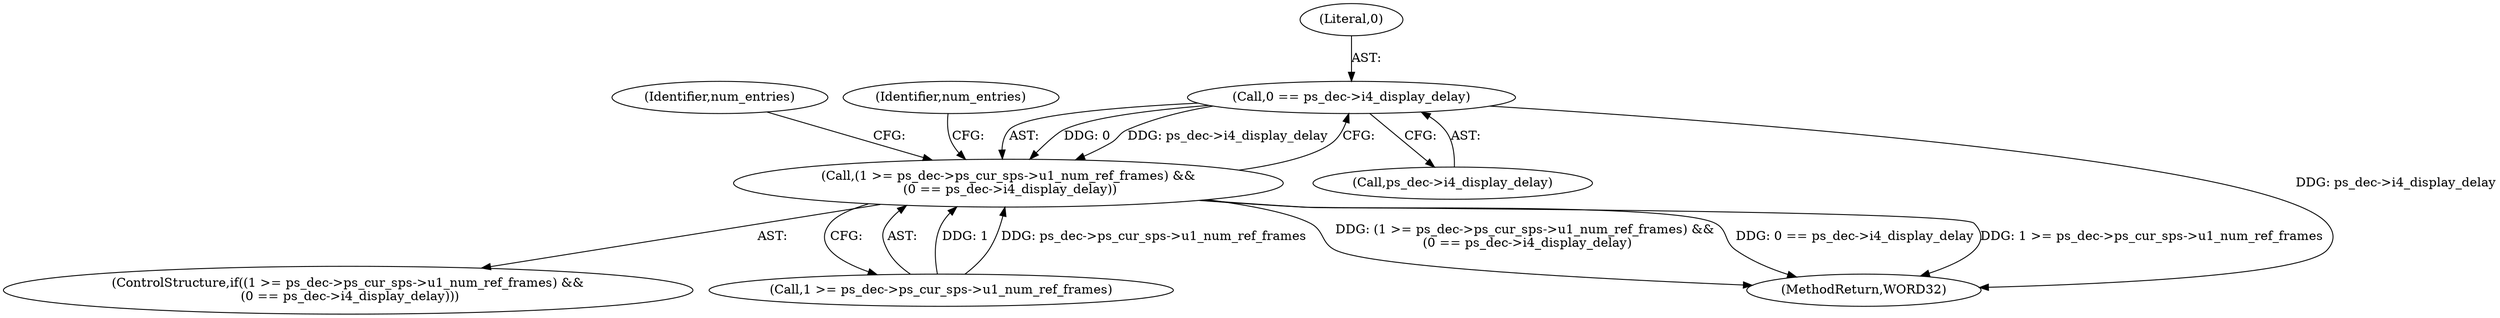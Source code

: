 digraph "0_Android_cc676ebd95247646e67907ccab150fb77a847335_0@pointer" {
"1000766" [label="(Call,0 == ps_dec->i4_display_delay)"];
"1000758" [label="(Call,(1 >= ps_dec->ps_cur_sps->u1_num_ref_frames) &&\n (0 == ps_dec->i4_display_delay))"];
"1000757" [label="(ControlStructure,if((1 >= ps_dec->ps_cur_sps->u1_num_ref_frames) &&\n (0 == ps_dec->i4_display_delay)))"];
"1000773" [label="(Identifier,num_entries)"];
"1000767" [label="(Literal,0)"];
"1000768" [label="(Call,ps_dec->i4_display_delay)"];
"1000758" [label="(Call,(1 >= ps_dec->ps_cur_sps->u1_num_ref_frames) &&\n (0 == ps_dec->i4_display_delay))"];
"1000759" [label="(Call,1 >= ps_dec->ps_cur_sps->u1_num_ref_frames)"];
"1000766" [label="(Call,0 == ps_dec->i4_display_delay)"];
"1001350" [label="(MethodReturn,WORD32)"];
"1000776" [label="(Identifier,num_entries)"];
"1000766" -> "1000758"  [label="AST: "];
"1000766" -> "1000768"  [label="CFG: "];
"1000767" -> "1000766"  [label="AST: "];
"1000768" -> "1000766"  [label="AST: "];
"1000758" -> "1000766"  [label="CFG: "];
"1000766" -> "1001350"  [label="DDG: ps_dec->i4_display_delay"];
"1000766" -> "1000758"  [label="DDG: 0"];
"1000766" -> "1000758"  [label="DDG: ps_dec->i4_display_delay"];
"1000758" -> "1000757"  [label="AST: "];
"1000758" -> "1000759"  [label="CFG: "];
"1000759" -> "1000758"  [label="AST: "];
"1000773" -> "1000758"  [label="CFG: "];
"1000776" -> "1000758"  [label="CFG: "];
"1000758" -> "1001350"  [label="DDG: (1 >= ps_dec->ps_cur_sps->u1_num_ref_frames) &&\n (0 == ps_dec->i4_display_delay)"];
"1000758" -> "1001350"  [label="DDG: 0 == ps_dec->i4_display_delay"];
"1000758" -> "1001350"  [label="DDG: 1 >= ps_dec->ps_cur_sps->u1_num_ref_frames"];
"1000759" -> "1000758"  [label="DDG: 1"];
"1000759" -> "1000758"  [label="DDG: ps_dec->ps_cur_sps->u1_num_ref_frames"];
}
